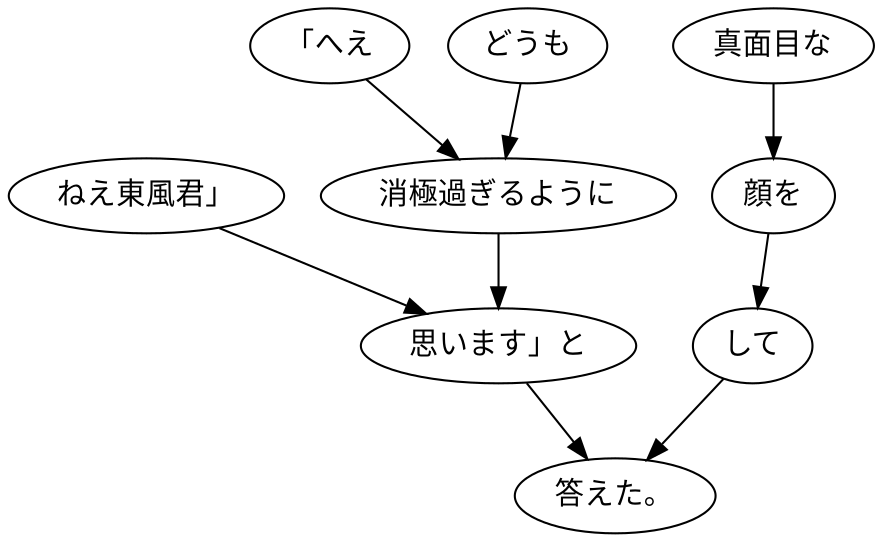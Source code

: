 digraph graph3809 {
	node0 [label="ねえ東風君」"];
	node1 [label="「へえ"];
	node2 [label="どうも"];
	node3 [label="消極過ぎるように"];
	node4 [label="思います」と"];
	node5 [label="真面目な"];
	node6 [label="顔を"];
	node7 [label="して"];
	node8 [label="答えた。"];
	node0 -> node4;
	node1 -> node3;
	node2 -> node3;
	node3 -> node4;
	node4 -> node8;
	node5 -> node6;
	node6 -> node7;
	node7 -> node8;
}
